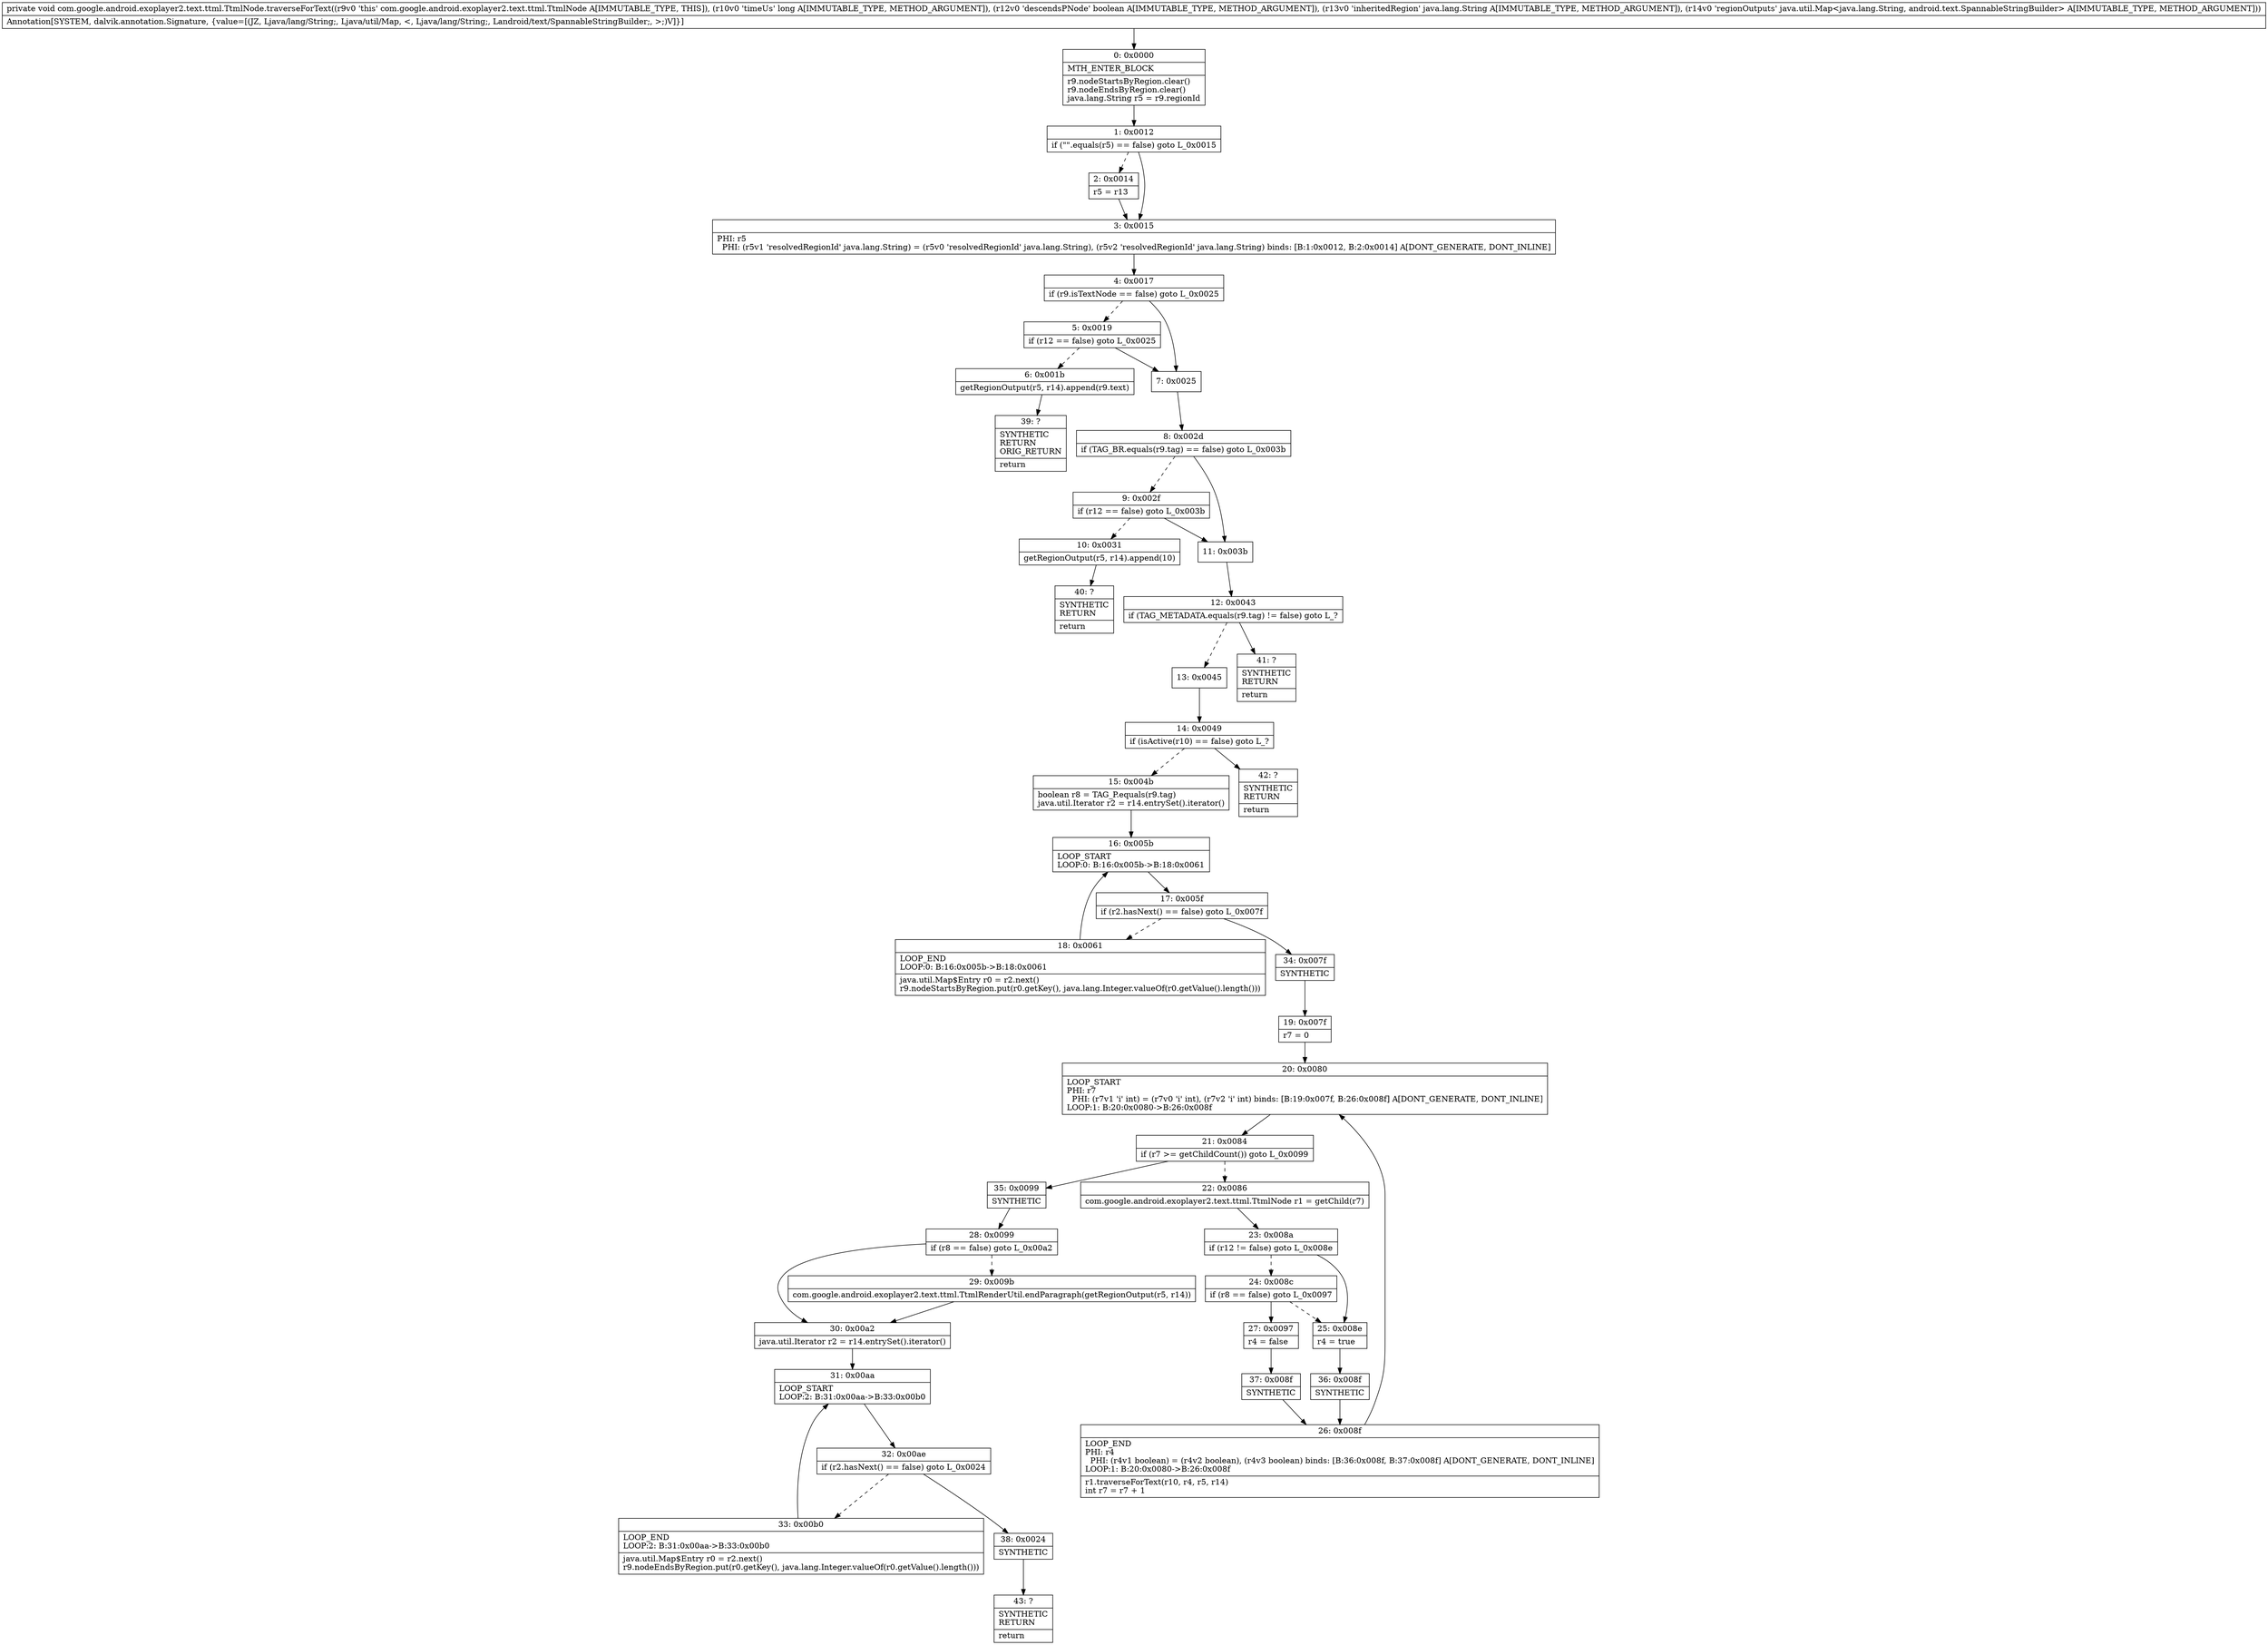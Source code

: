 digraph "CFG forcom.google.android.exoplayer2.text.ttml.TtmlNode.traverseForText(JZLjava\/lang\/String;Ljava\/util\/Map;)V" {
Node_0 [shape=record,label="{0\:\ 0x0000|MTH_ENTER_BLOCK\l|r9.nodeStartsByRegion.clear()\lr9.nodeEndsByRegion.clear()\ljava.lang.String r5 = r9.regionId\l}"];
Node_1 [shape=record,label="{1\:\ 0x0012|if (\"\".equals(r5) == false) goto L_0x0015\l}"];
Node_2 [shape=record,label="{2\:\ 0x0014|r5 = r13\l}"];
Node_3 [shape=record,label="{3\:\ 0x0015|PHI: r5 \l  PHI: (r5v1 'resolvedRegionId' java.lang.String) = (r5v0 'resolvedRegionId' java.lang.String), (r5v2 'resolvedRegionId' java.lang.String) binds: [B:1:0x0012, B:2:0x0014] A[DONT_GENERATE, DONT_INLINE]\l}"];
Node_4 [shape=record,label="{4\:\ 0x0017|if (r9.isTextNode == false) goto L_0x0025\l}"];
Node_5 [shape=record,label="{5\:\ 0x0019|if (r12 == false) goto L_0x0025\l}"];
Node_6 [shape=record,label="{6\:\ 0x001b|getRegionOutput(r5, r14).append(r9.text)\l}"];
Node_7 [shape=record,label="{7\:\ 0x0025}"];
Node_8 [shape=record,label="{8\:\ 0x002d|if (TAG_BR.equals(r9.tag) == false) goto L_0x003b\l}"];
Node_9 [shape=record,label="{9\:\ 0x002f|if (r12 == false) goto L_0x003b\l}"];
Node_10 [shape=record,label="{10\:\ 0x0031|getRegionOutput(r5, r14).append(10)\l}"];
Node_11 [shape=record,label="{11\:\ 0x003b}"];
Node_12 [shape=record,label="{12\:\ 0x0043|if (TAG_METADATA.equals(r9.tag) != false) goto L_?\l}"];
Node_13 [shape=record,label="{13\:\ 0x0045}"];
Node_14 [shape=record,label="{14\:\ 0x0049|if (isActive(r10) == false) goto L_?\l}"];
Node_15 [shape=record,label="{15\:\ 0x004b|boolean r8 = TAG_P.equals(r9.tag)\ljava.util.Iterator r2 = r14.entrySet().iterator()\l}"];
Node_16 [shape=record,label="{16\:\ 0x005b|LOOP_START\lLOOP:0: B:16:0x005b\-\>B:18:0x0061\l}"];
Node_17 [shape=record,label="{17\:\ 0x005f|if (r2.hasNext() == false) goto L_0x007f\l}"];
Node_18 [shape=record,label="{18\:\ 0x0061|LOOP_END\lLOOP:0: B:16:0x005b\-\>B:18:0x0061\l|java.util.Map$Entry r0 = r2.next()\lr9.nodeStartsByRegion.put(r0.getKey(), java.lang.Integer.valueOf(r0.getValue().length()))\l}"];
Node_19 [shape=record,label="{19\:\ 0x007f|r7 = 0\l}"];
Node_20 [shape=record,label="{20\:\ 0x0080|LOOP_START\lPHI: r7 \l  PHI: (r7v1 'i' int) = (r7v0 'i' int), (r7v2 'i' int) binds: [B:19:0x007f, B:26:0x008f] A[DONT_GENERATE, DONT_INLINE]\lLOOP:1: B:20:0x0080\-\>B:26:0x008f\l}"];
Node_21 [shape=record,label="{21\:\ 0x0084|if (r7 \>= getChildCount()) goto L_0x0099\l}"];
Node_22 [shape=record,label="{22\:\ 0x0086|com.google.android.exoplayer2.text.ttml.TtmlNode r1 = getChild(r7)\l}"];
Node_23 [shape=record,label="{23\:\ 0x008a|if (r12 != false) goto L_0x008e\l}"];
Node_24 [shape=record,label="{24\:\ 0x008c|if (r8 == false) goto L_0x0097\l}"];
Node_25 [shape=record,label="{25\:\ 0x008e|r4 = true\l}"];
Node_26 [shape=record,label="{26\:\ 0x008f|LOOP_END\lPHI: r4 \l  PHI: (r4v1 boolean) = (r4v2 boolean), (r4v3 boolean) binds: [B:36:0x008f, B:37:0x008f] A[DONT_GENERATE, DONT_INLINE]\lLOOP:1: B:20:0x0080\-\>B:26:0x008f\l|r1.traverseForText(r10, r4, r5, r14)\lint r7 = r7 + 1\l}"];
Node_27 [shape=record,label="{27\:\ 0x0097|r4 = false\l}"];
Node_28 [shape=record,label="{28\:\ 0x0099|if (r8 == false) goto L_0x00a2\l}"];
Node_29 [shape=record,label="{29\:\ 0x009b|com.google.android.exoplayer2.text.ttml.TtmlRenderUtil.endParagraph(getRegionOutput(r5, r14))\l}"];
Node_30 [shape=record,label="{30\:\ 0x00a2|java.util.Iterator r2 = r14.entrySet().iterator()\l}"];
Node_31 [shape=record,label="{31\:\ 0x00aa|LOOP_START\lLOOP:2: B:31:0x00aa\-\>B:33:0x00b0\l}"];
Node_32 [shape=record,label="{32\:\ 0x00ae|if (r2.hasNext() == false) goto L_0x0024\l}"];
Node_33 [shape=record,label="{33\:\ 0x00b0|LOOP_END\lLOOP:2: B:31:0x00aa\-\>B:33:0x00b0\l|java.util.Map$Entry r0 = r2.next()\lr9.nodeEndsByRegion.put(r0.getKey(), java.lang.Integer.valueOf(r0.getValue().length()))\l}"];
Node_34 [shape=record,label="{34\:\ 0x007f|SYNTHETIC\l}"];
Node_35 [shape=record,label="{35\:\ 0x0099|SYNTHETIC\l}"];
Node_36 [shape=record,label="{36\:\ 0x008f|SYNTHETIC\l}"];
Node_37 [shape=record,label="{37\:\ 0x008f|SYNTHETIC\l}"];
Node_38 [shape=record,label="{38\:\ 0x0024|SYNTHETIC\l}"];
Node_39 [shape=record,label="{39\:\ ?|SYNTHETIC\lRETURN\lORIG_RETURN\l|return\l}"];
Node_40 [shape=record,label="{40\:\ ?|SYNTHETIC\lRETURN\l|return\l}"];
Node_41 [shape=record,label="{41\:\ ?|SYNTHETIC\lRETURN\l|return\l}"];
Node_42 [shape=record,label="{42\:\ ?|SYNTHETIC\lRETURN\l|return\l}"];
Node_43 [shape=record,label="{43\:\ ?|SYNTHETIC\lRETURN\l|return\l}"];
MethodNode[shape=record,label="{private void com.google.android.exoplayer2.text.ttml.TtmlNode.traverseForText((r9v0 'this' com.google.android.exoplayer2.text.ttml.TtmlNode A[IMMUTABLE_TYPE, THIS]), (r10v0 'timeUs' long A[IMMUTABLE_TYPE, METHOD_ARGUMENT]), (r12v0 'descendsPNode' boolean A[IMMUTABLE_TYPE, METHOD_ARGUMENT]), (r13v0 'inheritedRegion' java.lang.String A[IMMUTABLE_TYPE, METHOD_ARGUMENT]), (r14v0 'regionOutputs' java.util.Map\<java.lang.String, android.text.SpannableStringBuilder\> A[IMMUTABLE_TYPE, METHOD_ARGUMENT]))  | Annotation[SYSTEM, dalvik.annotation.Signature, \{value=[(JZ, Ljava\/lang\/String;, Ljava\/util\/Map, \<, Ljava\/lang\/String;, Landroid\/text\/SpannableStringBuilder;, \>;)V]\}]\l}"];
MethodNode -> Node_0;
Node_0 -> Node_1;
Node_1 -> Node_2[style=dashed];
Node_1 -> Node_3;
Node_2 -> Node_3;
Node_3 -> Node_4;
Node_4 -> Node_5[style=dashed];
Node_4 -> Node_7;
Node_5 -> Node_6[style=dashed];
Node_5 -> Node_7;
Node_6 -> Node_39;
Node_7 -> Node_8;
Node_8 -> Node_9[style=dashed];
Node_8 -> Node_11;
Node_9 -> Node_10[style=dashed];
Node_9 -> Node_11;
Node_10 -> Node_40;
Node_11 -> Node_12;
Node_12 -> Node_13[style=dashed];
Node_12 -> Node_41;
Node_13 -> Node_14;
Node_14 -> Node_15[style=dashed];
Node_14 -> Node_42;
Node_15 -> Node_16;
Node_16 -> Node_17;
Node_17 -> Node_18[style=dashed];
Node_17 -> Node_34;
Node_18 -> Node_16;
Node_19 -> Node_20;
Node_20 -> Node_21;
Node_21 -> Node_22[style=dashed];
Node_21 -> Node_35;
Node_22 -> Node_23;
Node_23 -> Node_24[style=dashed];
Node_23 -> Node_25;
Node_24 -> Node_25[style=dashed];
Node_24 -> Node_27;
Node_25 -> Node_36;
Node_26 -> Node_20;
Node_27 -> Node_37;
Node_28 -> Node_29[style=dashed];
Node_28 -> Node_30;
Node_29 -> Node_30;
Node_30 -> Node_31;
Node_31 -> Node_32;
Node_32 -> Node_33[style=dashed];
Node_32 -> Node_38;
Node_33 -> Node_31;
Node_34 -> Node_19;
Node_35 -> Node_28;
Node_36 -> Node_26;
Node_37 -> Node_26;
Node_38 -> Node_43;
}

